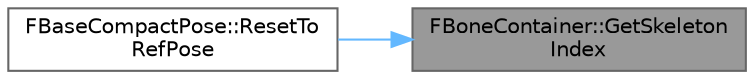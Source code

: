 digraph "FBoneContainer::GetSkeletonIndex"
{
 // INTERACTIVE_SVG=YES
 // LATEX_PDF_SIZE
  bgcolor="transparent";
  edge [fontname=Helvetica,fontsize=10,labelfontname=Helvetica,labelfontsize=10];
  node [fontname=Helvetica,fontsize=10,shape=box,height=0.2,width=0.4];
  rankdir="RL";
  Node1 [id="Node000001",label="FBoneContainer::GetSkeleton\lIndex",height=0.2,width=0.4,color="gray40", fillcolor="grey60", style="filled", fontcolor="black",tooltip=" "];
  Node1 -> Node2 [id="edge1_Node000001_Node000002",dir="back",color="steelblue1",style="solid",tooltip=" "];
  Node2 [id="Node000002",label="FBaseCompactPose::ResetTo\lRefPose",height=0.2,width=0.4,color="grey40", fillcolor="white", style="filled",URL="$d0/ded/structFBaseCompactPose.html#ad29e059fd97668503d14c3c2b7d16d41",tooltip=" "];
}
